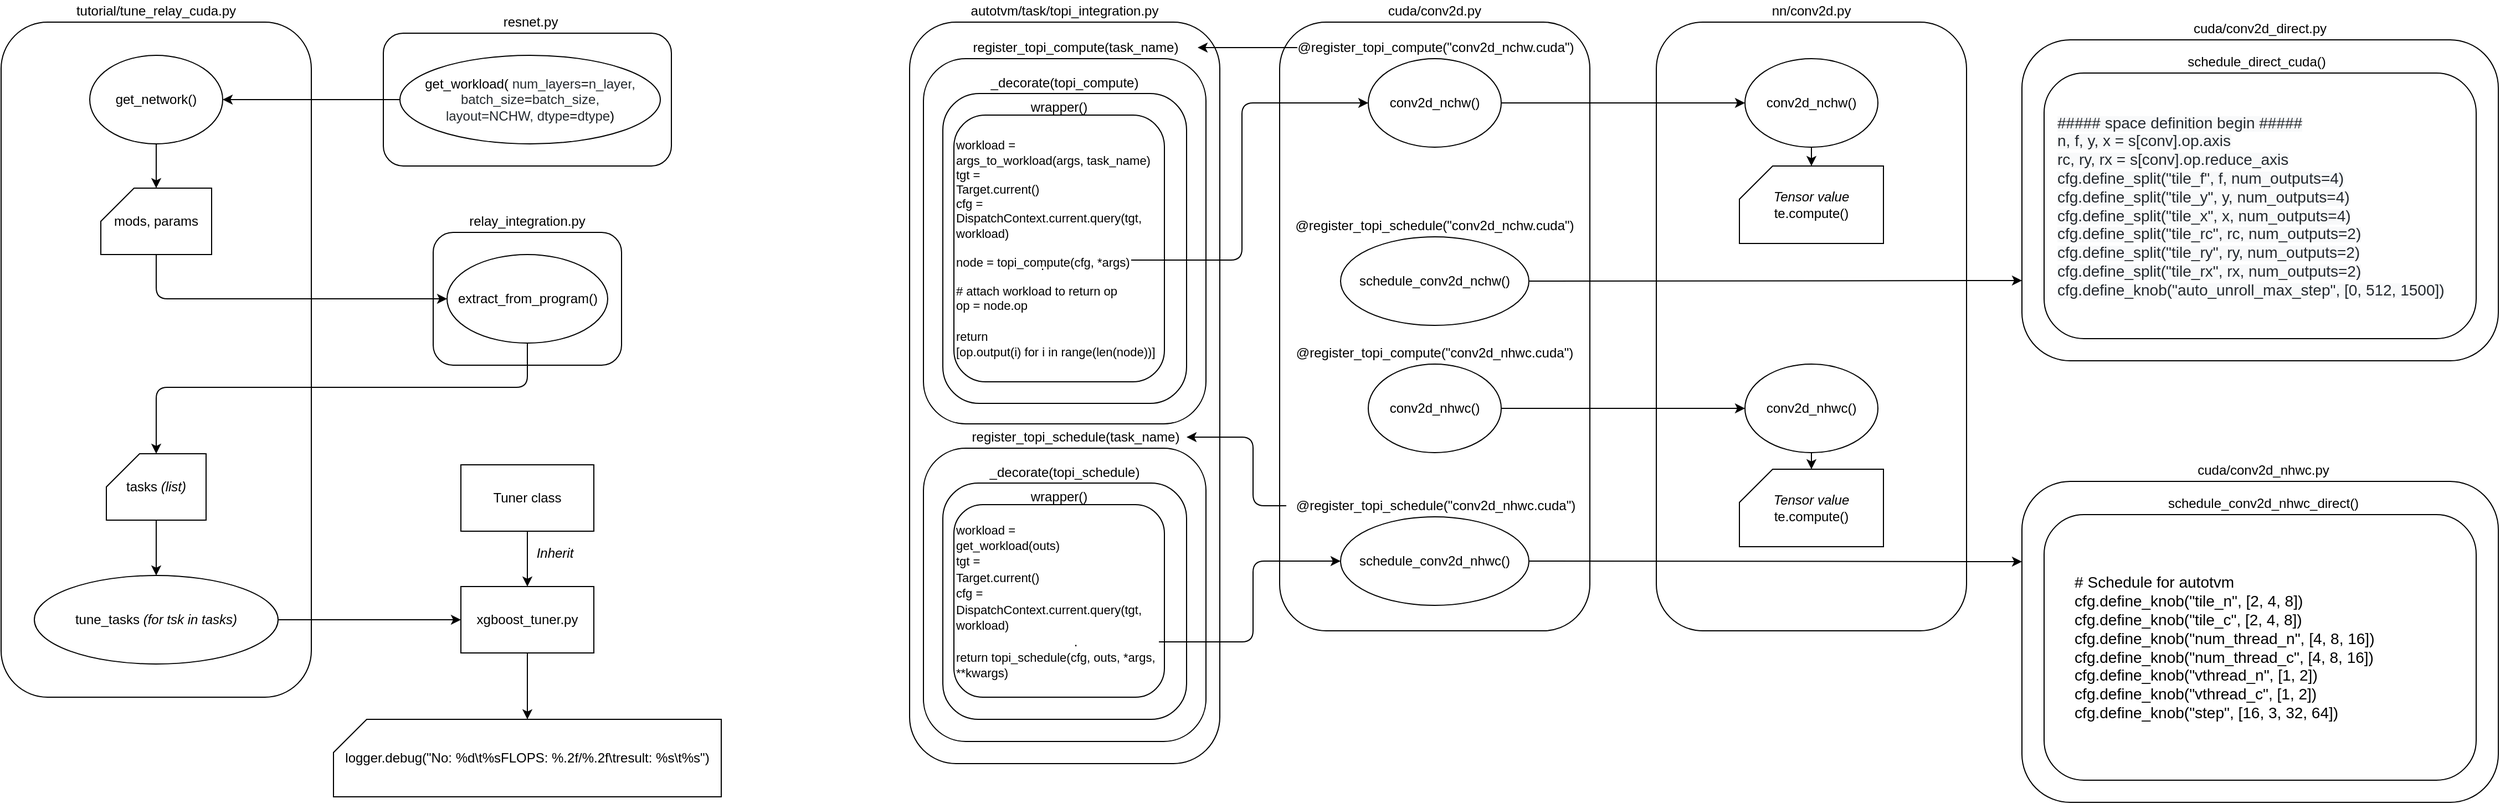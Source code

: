 <mxfile version="14.5.3" type="device"><diagram id="wCiedotzm_cfyvk9230w" name="Page-1"><mxGraphModel dx="1944" dy="639" grid="1" gridSize="10" guides="1" tooltips="1" connect="1" arrows="1" fold="1" page="1" pageScale="1" pageWidth="827" pageHeight="1169" math="0" shadow="0"><root><mxCell id="0"/><mxCell id="1" parent="0"/><mxCell id="jEEPTWQlRt3_6pyRuVlI-5" value="" style="rounded=1;whiteSpace=wrap;html=1;" parent="1" vertex="1"><mxGeometry x="80" y="120" width="280" height="670" as="geometry"/></mxCell><mxCell id="jEEPTWQlRt3_6pyRuVlI-13" value="" style="rounded=1;whiteSpace=wrap;html=1;" parent="1" vertex="1"><mxGeometry x="92.5" y="153" width="255" height="330" as="geometry"/></mxCell><mxCell id="apo-odwjX8M00rgk1qtP-31" value="" style="rounded=1;whiteSpace=wrap;html=1;" parent="1" vertex="1"><mxGeometry x="-395" y="130" width="260" height="120" as="geometry"/></mxCell><mxCell id="apo-odwjX8M00rgk1qtP-29" value="" style="rounded=1;whiteSpace=wrap;html=1;" parent="1" vertex="1"><mxGeometry x="-350" y="310" width="170" height="120" as="geometry"/></mxCell><mxCell id="apo-odwjX8M00rgk1qtP-22" value="" style="rounded=1;whiteSpace=wrap;html=1;" parent="1" vertex="1"><mxGeometry x="-740" y="120" width="280" height="610" as="geometry"/></mxCell><mxCell id="apo-odwjX8M00rgk1qtP-3" value="get_network()" style="ellipse;whiteSpace=wrap;html=1;" parent="1" vertex="1"><mxGeometry x="-660" y="150" width="120" height="80" as="geometry"/></mxCell><mxCell id="apo-odwjX8M00rgk1qtP-5" value="" style="endArrow=classic;html=1;exitX=0;exitY=0.5;exitDx=0;exitDy=0;entryX=1;entryY=0.5;entryDx=0;entryDy=0;" parent="1" source="apo-odwjX8M00rgk1qtP-33" target="apo-odwjX8M00rgk1qtP-3" edge="1"><mxGeometry width="50" height="50" relative="1" as="geometry"><mxPoint x="-285" y="190" as="sourcePoint"/><mxPoint x="-280" y="150" as="targetPoint"/></mxGeometry></mxCell><mxCell id="apo-odwjX8M00rgk1qtP-9" value="mods, params" style="shape=card;whiteSpace=wrap;html=1;" parent="1" vertex="1"><mxGeometry x="-650" y="270" width="100" height="60" as="geometry"/></mxCell><mxCell id="apo-odwjX8M00rgk1qtP-10" value="" style="endArrow=classic;html=1;entryX=0.5;entryY=0;entryDx=0;entryDy=0;entryPerimeter=0;exitX=0.5;exitY=1;exitDx=0;exitDy=0;" parent="1" source="apo-odwjX8M00rgk1qtP-3" target="apo-odwjX8M00rgk1qtP-9" edge="1"><mxGeometry width="50" height="50" relative="1" as="geometry"><mxPoint x="-330" y="330" as="sourcePoint"/><mxPoint x="-280" y="280" as="targetPoint"/></mxGeometry></mxCell><mxCell id="apo-odwjX8M00rgk1qtP-12" value="" style="endArrow=classic;html=1;exitX=0.5;exitY=1;exitDx=0;exitDy=0;exitPerimeter=0;entryX=0;entryY=0.5;entryDx=0;entryDy=0;" parent="1" source="apo-odwjX8M00rgk1qtP-9" target="apo-odwjX8M00rgk1qtP-28" edge="1"><mxGeometry width="50" height="50" relative="1" as="geometry"><mxPoint x="-330" y="380" as="sourcePoint"/><mxPoint x="-280" y="330" as="targetPoint"/><Array as="points"><mxPoint x="-600" y="370"/></Array></mxGeometry></mxCell><mxCell id="apo-odwjX8M00rgk1qtP-13" value="tasks &lt;i&gt;(list)&lt;/i&gt;" style="shape=card;whiteSpace=wrap;html=1;" parent="1" vertex="1"><mxGeometry x="-645" y="510" width="90" height="60" as="geometry"/></mxCell><mxCell id="apo-odwjX8M00rgk1qtP-14" value="" style="endArrow=classic;html=1;exitX=0.5;exitY=1;exitDx=0;exitDy=0;entryX=0.5;entryY=0;entryDx=0;entryDy=0;entryPerimeter=0;" parent="1" source="apo-odwjX8M00rgk1qtP-28" target="apo-odwjX8M00rgk1qtP-13" edge="1"><mxGeometry width="50" height="50" relative="1" as="geometry"><mxPoint x="-600" y="460" as="sourcePoint"/><mxPoint x="-350" y="430" as="targetPoint"/><Array as="points"><mxPoint x="-265" y="450"/><mxPoint x="-600" y="450"/></Array></mxGeometry></mxCell><mxCell id="apo-odwjX8M00rgk1qtP-16" value="tune_tasks &lt;i&gt;(for tsk in tasks)&lt;/i&gt;" style="ellipse;whiteSpace=wrap;html=1;" parent="1" vertex="1"><mxGeometry x="-710" y="620" width="220" height="80" as="geometry"/></mxCell><mxCell id="apo-odwjX8M00rgk1qtP-17" value="" style="endArrow=classic;html=1;exitX=0.5;exitY=1;exitDx=0;exitDy=0;exitPerimeter=0;entryX=0.5;entryY=0;entryDx=0;entryDy=0;" parent="1" source="apo-odwjX8M00rgk1qtP-13" target="apo-odwjX8M00rgk1qtP-16" edge="1"><mxGeometry width="50" height="50" relative="1" as="geometry"><mxPoint x="-400" y="520" as="sourcePoint"/><mxPoint x="-350" y="470" as="targetPoint"/></mxGeometry></mxCell><mxCell id="apo-odwjX8M00rgk1qtP-18" value="xgboost_tuner.py" style="rounded=0;whiteSpace=wrap;html=1;" parent="1" vertex="1"><mxGeometry x="-325" y="630" width="120" height="60" as="geometry"/></mxCell><mxCell id="apo-odwjX8M00rgk1qtP-19" value="" style="endArrow=classic;html=1;exitX=1;exitY=0.5;exitDx=0;exitDy=0;" parent="1" source="apo-odwjX8M00rgk1qtP-16" target="apo-odwjX8M00rgk1qtP-18" edge="1"><mxGeometry width="50" height="50" relative="1" as="geometry"><mxPoint x="-590" y="580" as="sourcePoint"/><mxPoint x="-590" y="630" as="targetPoint"/></mxGeometry></mxCell><mxCell id="apo-odwjX8M00rgk1qtP-20" value="logger.debug(&quot;No: %d\t%sFLOPS: %.2f/%.2f\tresult: %s\t%s&quot;)" style="shape=card;whiteSpace=wrap;html=1;" parent="1" vertex="1"><mxGeometry x="-440" y="750" width="350" height="70" as="geometry"/></mxCell><mxCell id="apo-odwjX8M00rgk1qtP-21" value="" style="endArrow=classic;html=1;exitX=0.5;exitY=1;exitDx=0;exitDy=0;entryX=0.5;entryY=0;entryDx=0;entryDy=0;entryPerimeter=0;" parent="1" source="apo-odwjX8M00rgk1qtP-18" target="apo-odwjX8M00rgk1qtP-20" edge="1"><mxGeometry width="50" height="50" relative="1" as="geometry"><mxPoint x="-620" y="710" as="sourcePoint"/><mxPoint x="-620" y="770" as="targetPoint"/></mxGeometry></mxCell><mxCell id="apo-odwjX8M00rgk1qtP-23" value="tutorial/tune_relay_cuda.py" style="text;html=1;strokeColor=none;fillColor=none;align=center;verticalAlign=middle;whiteSpace=wrap;rounded=0;" parent="1" vertex="1"><mxGeometry x="-620" y="100" width="40" height="20" as="geometry"/></mxCell><mxCell id="apo-odwjX8M00rgk1qtP-24" value="Tuner class" style="rounded=0;whiteSpace=wrap;html=1;" parent="1" vertex="1"><mxGeometry x="-325" y="520" width="120" height="60" as="geometry"/></mxCell><mxCell id="apo-odwjX8M00rgk1qtP-25" value="" style="endArrow=classic;html=1;exitX=0.5;exitY=1;exitDx=0;exitDy=0;entryX=0.5;entryY=0;entryDx=0;entryDy=0;" parent="1" source="apo-odwjX8M00rgk1qtP-24" target="apo-odwjX8M00rgk1qtP-18" edge="1"><mxGeometry width="50" height="50" relative="1" as="geometry"><mxPoint x="-255" y="700" as="sourcePoint"/><mxPoint x="-255" y="760" as="targetPoint"/></mxGeometry></mxCell><mxCell id="apo-odwjX8M00rgk1qtP-26" value="&lt;i&gt;Inherit&lt;/i&gt;" style="text;html=1;strokeColor=none;fillColor=none;align=center;verticalAlign=middle;whiteSpace=wrap;rounded=0;" parent="1" vertex="1"><mxGeometry x="-260" y="590" width="40" height="20" as="geometry"/></mxCell><mxCell id="apo-odwjX8M00rgk1qtP-28" value="extract_from_program()" style="ellipse;whiteSpace=wrap;html=1;" parent="1" vertex="1"><mxGeometry x="-337.5" y="330" width="145" height="80" as="geometry"/></mxCell><mxCell id="apo-odwjX8M00rgk1qtP-30" value="relay_integration.py" style="text;html=1;strokeColor=none;fillColor=none;align=center;verticalAlign=middle;whiteSpace=wrap;rounded=0;" parent="1" vertex="1"><mxGeometry x="-285" y="290" width="40" height="20" as="geometry"/></mxCell><mxCell id="apo-odwjX8M00rgk1qtP-32" value="resnet.py" style="text;html=1;strokeColor=none;fillColor=none;align=center;verticalAlign=middle;whiteSpace=wrap;rounded=0;" parent="1" vertex="1"><mxGeometry x="-282.5" y="110" width="40" height="20" as="geometry"/></mxCell><mxCell id="apo-odwjX8M00rgk1qtP-33" value="get_workload(&lt;span style=&quot;color: rgb(36 , 41 , 46) ; font-family: , &amp;#34;consolas&amp;#34; , &amp;#34;liberation mono&amp;#34; , &amp;#34;menlo&amp;#34; , monospace ; background-color: rgb(255 , 255 , 255)&quot;&gt; &lt;/span&gt;&lt;span class=&quot;pl-s1&quot; style=&quot;box-sizing: border-box ; color: rgb(36 , 41 , 46) ; font-family: , &amp;#34;consolas&amp;#34; , &amp;#34;liberation mono&amp;#34; , &amp;#34;menlo&amp;#34; , monospace ; background-color: rgb(255 , 255 , 255)&quot;&gt;num_layers&lt;/span&gt;&lt;span class=&quot;pl-c1&quot; style=&quot;box-sizing: border-box ; font-family: , &amp;#34;consolas&amp;#34; , &amp;#34;liberation mono&amp;#34; , &amp;#34;menlo&amp;#34; , monospace ; background-color: rgb(255 , 255 , 255)&quot;&gt;=&lt;/span&gt;&lt;span class=&quot;pl-s1&quot; style=&quot;box-sizing: border-box ; color: rgb(36 , 41 , 46) ; font-family: , &amp;#34;consolas&amp;#34; , &amp;#34;liberation mono&amp;#34; , &amp;#34;menlo&amp;#34; , monospace ; background-color: rgb(255 , 255 , 255)&quot;&gt;n_layer&lt;/span&gt;&lt;span style=&quot;color: rgb(36 , 41 , 46) ; font-family: , &amp;#34;consolas&amp;#34; , &amp;#34;liberation mono&amp;#34; , &amp;#34;menlo&amp;#34; , monospace ; background-color: rgb(255 , 255 , 255)&quot;&gt;, &lt;/span&gt;&lt;span class=&quot;pl-s1&quot; style=&quot;box-sizing: border-box ; color: rgb(36 , 41 , 46) ; font-family: , &amp;#34;consolas&amp;#34; , &amp;#34;liberation mono&amp;#34; , &amp;#34;menlo&amp;#34; , monospace ; background-color: rgb(255 , 255 , 255)&quot;&gt;batch_size&lt;/span&gt;&lt;span class=&quot;pl-c1&quot; style=&quot;box-sizing: border-box ; font-family: , &amp;#34;consolas&amp;#34; , &amp;#34;liberation mono&amp;#34; , &amp;#34;menlo&amp;#34; , monospace ; background-color: rgb(255 , 255 , 255)&quot;&gt;=&lt;/span&gt;&lt;span class=&quot;pl-s1&quot; style=&quot;box-sizing: border-box ; color: rgb(36 , 41 , 46) ; font-family: , &amp;#34;consolas&amp;#34; , &amp;#34;liberation mono&amp;#34; , &amp;#34;menlo&amp;#34; , monospace ; background-color: rgb(255 , 255 , 255)&quot;&gt;batch_size&lt;/span&gt;&lt;span style=&quot;color: rgb(36 , 41 , 46) ; font-family: , &amp;#34;consolas&amp;#34; , &amp;#34;liberation mono&amp;#34; , &amp;#34;menlo&amp;#34; , monospace ; background-color: rgb(255 , 255 , 255)&quot;&gt;, &lt;br&gt;layout=NCHW,&amp;nbsp;&lt;/span&gt;&lt;span class=&quot;pl-s1&quot; style=&quot;box-sizing: border-box ; color: rgb(36 , 41 , 46) ; font-family: , &amp;#34;consolas&amp;#34; , &amp;#34;liberation mono&amp;#34; , &amp;#34;menlo&amp;#34; , monospace ; background-color: rgb(255 , 255 , 255)&quot;&gt;&lt;span class=&quot;pl-token&quot; style=&quot;box-sizing: border-box&quot;&gt;dtype&lt;/span&gt;&lt;/span&gt;&lt;span class=&quot;pl-c1&quot; style=&quot;box-sizing: border-box ; font-family: , &amp;#34;consolas&amp;#34; , &amp;#34;liberation mono&amp;#34; , &amp;#34;menlo&amp;#34; , monospace ; background-color: rgb(255 , 255 , 255)&quot;&gt;=&lt;/span&gt;&lt;span class=&quot;pl-s1&quot; style=&quot;box-sizing: border-box ; color: rgb(36 , 41 , 46) ; font-family: , &amp;#34;consolas&amp;#34; , &amp;#34;liberation mono&amp;#34; , &amp;#34;menlo&amp;#34; , monospace ; background-color: rgb(255 , 255 , 255)&quot;&gt;&lt;span class=&quot;pl-token&quot; style=&quot;box-sizing: border-box&quot;&gt;dtype&lt;/span&gt;&lt;/span&gt;)" style="ellipse;whiteSpace=wrap;html=1;" parent="1" vertex="1"><mxGeometry x="-380" y="150" width="235" height="80" as="geometry"/></mxCell><mxCell id="apo-odwjX8M00rgk1qtP-34" value="" style="rounded=1;whiteSpace=wrap;html=1;" parent="1" vertex="1"><mxGeometry x="414" y="120" width="280" height="550" as="geometry"/></mxCell><mxCell id="apo-odwjX8M00rgk1qtP-35" value="cuda/conv2d.py" style="text;html=1;strokeColor=none;fillColor=none;align=center;verticalAlign=middle;whiteSpace=wrap;rounded=0;" parent="1" vertex="1"><mxGeometry x="534" y="100" width="40" height="20" as="geometry"/></mxCell><mxCell id="apo-odwjX8M00rgk1qtP-36" value="conv2d_nchw()" style="ellipse;whiteSpace=wrap;html=1;" parent="1" vertex="1"><mxGeometry x="494" y="153" width="120" height="80" as="geometry"/></mxCell><mxCell id="apo-odwjX8M00rgk1qtP-37" value="" style="rounded=1;whiteSpace=wrap;html=1;" parent="1" vertex="1"><mxGeometry x="754" y="120" width="280" height="550" as="geometry"/></mxCell><mxCell id="apo-odwjX8M00rgk1qtP-38" value="nn/conv2d.py" style="text;html=1;strokeColor=none;fillColor=none;align=center;verticalAlign=middle;whiteSpace=wrap;rounded=0;" parent="1" vertex="1"><mxGeometry x="874" y="100" width="40" height="20" as="geometry"/></mxCell><mxCell id="apo-odwjX8M00rgk1qtP-39" value="conv2d_nchw()" style="ellipse;whiteSpace=wrap;html=1;" parent="1" vertex="1"><mxGeometry x="834" y="153" width="120" height="80" as="geometry"/></mxCell><mxCell id="apo-odwjX8M00rgk1qtP-40" value="schedule_conv2d_nchw()" style="ellipse;whiteSpace=wrap;html=1;" parent="1" vertex="1"><mxGeometry x="469" y="314" width="170" height="80" as="geometry"/></mxCell><mxCell id="apo-odwjX8M00rgk1qtP-45" value="&lt;i&gt;Tensor value&lt;/i&gt;&lt;br&gt;te.compute()" style="shape=card;whiteSpace=wrap;html=1;" parent="1" vertex="1"><mxGeometry x="829" y="250" width="130" height="70" as="geometry"/></mxCell><mxCell id="apo-odwjX8M00rgk1qtP-46" value="" style="endArrow=classic;html=1;exitX=0.5;exitY=1;exitDx=0;exitDy=0;entryX=0.5;entryY=0;entryDx=0;entryDy=0;entryPerimeter=0;" parent="1" source="apo-odwjX8M00rgk1qtP-39" target="apo-odwjX8M00rgk1qtP-45" edge="1"><mxGeometry width="50" height="50" relative="1" as="geometry"><mxPoint x="704" y="290" as="sourcePoint"/><mxPoint x="754" y="240" as="targetPoint"/></mxGeometry></mxCell><mxCell id="apo-odwjX8M00rgk1qtP-47" value="conv2d_nhwc()" style="ellipse;whiteSpace=wrap;html=1;" parent="1" vertex="1"><mxGeometry x="494" y="429" width="120" height="80" as="geometry"/></mxCell><mxCell id="apo-odwjX8M00rgk1qtP-48" value="schedule_conv2d_nhwc()" style="ellipse;whiteSpace=wrap;html=1;" parent="1" vertex="1"><mxGeometry x="469" y="567" width="170" height="80" as="geometry"/></mxCell><mxCell id="apo-odwjX8M00rgk1qtP-51" value="conv2d_nhwc()" style="ellipse;whiteSpace=wrap;html=1;" parent="1" vertex="1"><mxGeometry x="834" y="429" width="120" height="80" as="geometry"/></mxCell><mxCell id="apo-odwjX8M00rgk1qtP-52" value="&lt;i&gt;Tensor value&lt;/i&gt;&lt;br&gt;te.compute()" style="shape=card;whiteSpace=wrap;html=1;" parent="1" vertex="1"><mxGeometry x="829" y="524" width="130" height="70" as="geometry"/></mxCell><mxCell id="apo-odwjX8M00rgk1qtP-53" value="" style="endArrow=classic;html=1;exitX=0.5;exitY=1;exitDx=0;exitDy=0;entryX=0.5;entryY=0;entryDx=0;entryDy=0;entryPerimeter=0;" parent="1" source="apo-odwjX8M00rgk1qtP-51" target="apo-odwjX8M00rgk1qtP-52" edge="1"><mxGeometry width="50" height="50" relative="1" as="geometry"><mxPoint x="704" y="551" as="sourcePoint"/><mxPoint x="754" y="501" as="targetPoint"/></mxGeometry></mxCell><mxCell id="apo-odwjX8M00rgk1qtP-54" value="" style="endArrow=classic;html=1;exitX=1;exitY=0.5;exitDx=0;exitDy=0;entryX=0;entryY=0.5;entryDx=0;entryDy=0;" parent="1" source="apo-odwjX8M00rgk1qtP-36" target="apo-odwjX8M00rgk1qtP-39" edge="1"><mxGeometry width="50" height="50" relative="1" as="geometry"><mxPoint x="764" y="370" as="sourcePoint"/><mxPoint x="814" y="320" as="targetPoint"/></mxGeometry></mxCell><mxCell id="apo-odwjX8M00rgk1qtP-55" value="" style="endArrow=classic;html=1;exitX=1;exitY=0.5;exitDx=0;exitDy=0;entryX=0;entryY=0.5;entryDx=0;entryDy=0;" parent="1" source="apo-odwjX8M00rgk1qtP-47" target="apo-odwjX8M00rgk1qtP-51" edge="1"><mxGeometry width="50" height="50" relative="1" as="geometry"><mxPoint x="624" y="201" as="sourcePoint"/><mxPoint x="844.0" y="201" as="targetPoint"/></mxGeometry></mxCell><mxCell id="apo-odwjX8M00rgk1qtP-56" value="" style="rounded=1;whiteSpace=wrap;html=1;" parent="1" vertex="1"><mxGeometry x="1084" y="136" width="430" height="290" as="geometry"/></mxCell><mxCell id="apo-odwjX8M00rgk1qtP-57" value="cuda/conv2d_direct.py" style="text;html=1;strokeColor=none;fillColor=none;align=center;verticalAlign=middle;whiteSpace=wrap;rounded=0;" parent="1" vertex="1"><mxGeometry x="1279" y="116" width="40" height="20" as="geometry"/></mxCell><mxCell id="apo-odwjX8M00rgk1qtP-66" value="&#10;&#10;&lt;font color=&quot;#24292e&quot; style=&quot;font-family: helvetica; font-size: 12px; font-style: normal; font-weight: 400; letter-spacing: normal; text-indent: 0px; text-transform: none; word-spacing: 0px; background-color: rgb(248, 249, 250);&quot;&gt;&lt;span style=&quot;font-size: 14px&quot;&gt;##### space definition begin #####&lt;/span&gt;&lt;/font&gt;&lt;table class=&quot;highlight tab-size js-file-line-container&quot; style=&quot;color: rgb(0, 0, 0); font-family: helvetica; font-size: 12px; font-style: normal; font-weight: 400; letter-spacing: normal; text-transform: none; word-spacing: 0px; border-spacing: 0px; border-collapse: collapse; background-color: rgb(255, 255, 255);&quot;&gt;&lt;/table&gt;&lt;font color=&quot;#24292e&quot; style=&quot;font-family: helvetica; font-size: 12px; font-style: normal; font-weight: 400; letter-spacing: normal; text-indent: 0px; text-transform: none; word-spacing: 0px; background-color: rgb(248, 249, 250);&quot;&gt;&lt;span style=&quot;font-size: 14px&quot;&gt;n, f, y, x = s[conv].op.axis&lt;/span&gt;&lt;/font&gt;&lt;table class=&quot;highlight tab-size js-file-line-container&quot; style=&quot;color: rgb(0, 0, 0); font-family: helvetica; font-size: 12px; font-style: normal; font-weight: 400; letter-spacing: normal; text-transform: none; word-spacing: 0px; border-spacing: 0px; border-collapse: collapse; background-color: rgb(255, 255, 255);&quot;&gt;&lt;/table&gt;&lt;font color=&quot;#24292e&quot; style=&quot;font-family: helvetica; font-size: 12px; font-style: normal; font-weight: 400; letter-spacing: normal; text-indent: 0px; text-transform: none; word-spacing: 0px; background-color: rgb(248, 249, 250);&quot;&gt;&lt;span style=&quot;font-size: 14px&quot;&gt;rc, ry, rx = s[conv].op.reduce_axis&lt;/span&gt;&lt;/font&gt;&lt;table class=&quot;highlight tab-size js-file-line-container&quot; style=&quot;color: rgb(0, 0, 0); font-family: helvetica; font-size: 12px; font-style: normal; font-weight: 400; letter-spacing: normal; text-transform: none; word-spacing: 0px; border-spacing: 0px; border-collapse: collapse; background-color: rgb(255, 255, 255);&quot;&gt;&lt;/table&gt;&lt;font color=&quot;#24292e&quot; style=&quot;font-family: helvetica; font-size: 12px; font-style: normal; font-weight: 400; letter-spacing: normal; text-indent: 0px; text-transform: none; word-spacing: 0px; background-color: rgb(248, 249, 250);&quot;&gt;&lt;span style=&quot;font-size: 14px&quot;&gt;cfg.define_split(&quot;tile_f&quot;, f, num_outputs=4)&lt;/span&gt;&lt;/font&gt;&lt;table class=&quot;highlight tab-size js-file-line-container&quot; style=&quot;color: rgb(0, 0, 0); font-family: helvetica; font-size: 12px; font-style: normal; font-weight: 400; letter-spacing: normal; text-transform: none; word-spacing: 0px; border-spacing: 0px; border-collapse: collapse; background-color: rgb(255, 255, 255);&quot;&gt;&lt;/table&gt;&lt;font color=&quot;#24292e&quot; style=&quot;font-family: helvetica; font-size: 12px; font-style: normal; font-weight: 400; letter-spacing: normal; text-indent: 0px; text-transform: none; word-spacing: 0px; background-color: rgb(248, 249, 250);&quot;&gt;&lt;span style=&quot;font-size: 14px&quot;&gt;cfg.define_split(&quot;tile_y&quot;, y, num_outputs=4)&lt;/span&gt;&lt;/font&gt;&lt;table class=&quot;highlight tab-size js-file-line-container&quot; style=&quot;color: rgb(0, 0, 0); font-family: helvetica; font-size: 12px; font-style: normal; font-weight: 400; letter-spacing: normal; text-transform: none; word-spacing: 0px; border-spacing: 0px; border-collapse: collapse; background-color: rgb(255, 255, 255);&quot;&gt;&lt;/table&gt;&lt;font color=&quot;#24292e&quot; style=&quot;font-family: helvetica; font-size: 12px; font-style: normal; font-weight: 400; letter-spacing: normal; text-indent: 0px; text-transform: none; word-spacing: 0px; background-color: rgb(248, 249, 250);&quot;&gt;&lt;span style=&quot;font-size: 14px&quot;&gt;cfg.define_split(&quot;tile_x&quot;, x, num_outputs=4)&lt;/span&gt;&lt;/font&gt;&lt;table class=&quot;highlight tab-size js-file-line-container&quot; style=&quot;color: rgb(0, 0, 0); font-family: helvetica; font-size: 12px; font-style: normal; font-weight: 400; letter-spacing: normal; text-transform: none; word-spacing: 0px; border-spacing: 0px; border-collapse: collapse; background-color: rgb(255, 255, 255);&quot;&gt;&lt;/table&gt;&lt;font color=&quot;#24292e&quot; style=&quot;font-family: helvetica; font-size: 12px; font-style: normal; font-weight: 400; letter-spacing: normal; text-indent: 0px; text-transform: none; word-spacing: 0px; background-color: rgb(248, 249, 250);&quot;&gt;&lt;span style=&quot;font-size: 14px&quot;&gt;cfg.define_split(&quot;tile_rc&quot;, rc, num_outputs=2)&lt;/span&gt;&lt;/font&gt;&lt;table class=&quot;highlight tab-size js-file-line-container&quot; style=&quot;color: rgb(0, 0, 0); font-family: helvetica; font-size: 12px; font-style: normal; font-weight: 400; letter-spacing: normal; text-transform: none; word-spacing: 0px; border-spacing: 0px; border-collapse: collapse; background-color: rgb(255, 255, 255);&quot;&gt;&lt;/table&gt;&lt;font color=&quot;#24292e&quot; style=&quot;font-family: helvetica; font-size: 12px; font-style: normal; font-weight: 400; letter-spacing: normal; text-indent: 0px; text-transform: none; word-spacing: 0px; background-color: rgb(248, 249, 250);&quot;&gt;&lt;span style=&quot;font-size: 14px&quot;&gt;cfg.define_split(&quot;tile_ry&quot;, ry, num_outputs=2)&lt;/span&gt;&lt;/font&gt;&lt;table class=&quot;highlight tab-size js-file-line-container&quot; style=&quot;color: rgb(0, 0, 0); font-family: helvetica; font-size: 12px; font-style: normal; font-weight: 400; letter-spacing: normal; text-transform: none; word-spacing: 0px; border-spacing: 0px; border-collapse: collapse; background-color: rgb(255, 255, 255);&quot;&gt;&lt;/table&gt;&lt;font color=&quot;#24292e&quot; style=&quot;font-family: helvetica; font-size: 12px; font-style: normal; font-weight: 400; letter-spacing: normal; text-indent: 0px; text-transform: none; word-spacing: 0px; background-color: rgb(248, 249, 250);&quot;&gt;&lt;span style=&quot;font-size: 14px&quot;&gt;cfg.define_split(&quot;tile_rx&quot;, rx, num_outputs=2)&lt;/span&gt;&lt;/font&gt;&lt;table class=&quot;highlight tab-size js-file-line-container&quot; style=&quot;color: rgb(0, 0, 0); font-family: helvetica; font-size: 12px; font-style: normal; font-weight: 400; letter-spacing: normal; text-transform: none; word-spacing: 0px; border-spacing: 0px; border-collapse: collapse; background-color: rgb(255, 255, 255);&quot;&gt;&lt;/table&gt;&lt;font color=&quot;#24292e&quot; style=&quot;font-family: helvetica; font-size: 12px; font-style: normal; font-weight: 400; letter-spacing: normal; text-indent: 0px; text-transform: none; word-spacing: 0px; background-color: rgb(248, 249, 250);&quot;&gt;&lt;span style=&quot;font-size: 14px&quot;&gt;cfg.define_knob(&quot;auto_unroll_max_step&quot;, [0, 512, 1500])&lt;/span&gt;&lt;/font&gt;&#10;&#10;" style="rounded=1;whiteSpace=wrap;html=1;align=left;spacingLeft=10;" parent="1" vertex="1"><mxGeometry x="1104" y="166" width="390" height="240" as="geometry"/></mxCell><mxCell id="apo-odwjX8M00rgk1qtP-67" value="schedule_direct_cuda()" style="text;html=1;strokeColor=none;fillColor=none;align=center;verticalAlign=middle;whiteSpace=wrap;rounded=0;" parent="1" vertex="1"><mxGeometry x="1276" y="146" width="40" height="20" as="geometry"/></mxCell><mxCell id="apo-odwjX8M00rgk1qtP-68" value="" style="endArrow=classic;html=1;exitX=1;exitY=0.5;exitDx=0;exitDy=0;entryX=0;entryY=0.75;entryDx=0;entryDy=0;" parent="1" source="apo-odwjX8M00rgk1qtP-40" target="apo-odwjX8M00rgk1qtP-56" edge="1"><mxGeometry width="50" height="50" relative="1" as="geometry"><mxPoint x="624" y="190" as="sourcePoint"/><mxPoint x="844.0" y="190" as="targetPoint"/></mxGeometry></mxCell><mxCell id="apo-odwjX8M00rgk1qtP-69" value="" style="rounded=1;whiteSpace=wrap;html=1;" parent="1" vertex="1"><mxGeometry x="1084" y="535" width="430" height="290" as="geometry"/></mxCell><mxCell id="apo-odwjX8M00rgk1qtP-70" value="cuda/conv2d_nhwc.py" style="text;html=1;strokeColor=none;fillColor=none;align=center;verticalAlign=middle;whiteSpace=wrap;rounded=0;" parent="1" vertex="1"><mxGeometry x="1282" y="515" width="40" height="20" as="geometry"/></mxCell><mxCell id="apo-odwjX8M00rgk1qtP-71" value="&lt;div style=&quot;font-size: 14px&quot;&gt;&lt;font style=&quot;font-size: 14px&quot;&gt;&amp;nbsp; &amp;nbsp; # Schedule for autotvm&lt;/font&gt;&lt;/div&gt;&lt;div style=&quot;font-size: 14px&quot;&gt;&lt;font style=&quot;font-size: 14px&quot;&gt;&amp;nbsp; &amp;nbsp; cfg.define_knob(&quot;tile_n&quot;, [2, 4, 8])&lt;/font&gt;&lt;/div&gt;&lt;div style=&quot;font-size: 14px&quot;&gt;&lt;font style=&quot;font-size: 14px&quot;&gt;&amp;nbsp; &amp;nbsp; cfg.define_knob(&quot;tile_c&quot;, [2, 4, 8])&lt;/font&gt;&lt;/div&gt;&lt;div style=&quot;font-size: 14px&quot;&gt;&lt;font style=&quot;font-size: 14px&quot;&gt;&amp;nbsp; &amp;nbsp; cfg.define_knob(&quot;num_thread_n&quot;, [4, 8, 16])&lt;/font&gt;&lt;/div&gt;&lt;div style=&quot;font-size: 14px&quot;&gt;&lt;font style=&quot;font-size: 14px&quot;&gt;&amp;nbsp; &amp;nbsp; cfg.define_knob(&quot;num_thread_c&quot;, [4, 8, 16])&lt;/font&gt;&lt;/div&gt;&lt;div style=&quot;font-size: 14px&quot;&gt;&lt;font style=&quot;font-size: 14px&quot;&gt;&amp;nbsp; &amp;nbsp; cfg.define_knob(&quot;vthread_n&quot;, [1, 2])&lt;/font&gt;&lt;/div&gt;&lt;div style=&quot;font-size: 14px&quot;&gt;&lt;font style=&quot;font-size: 14px&quot;&gt;&amp;nbsp; &amp;nbsp; cfg.define_knob(&quot;vthread_c&quot;, [1, 2])&lt;/font&gt;&lt;/div&gt;&lt;div style=&quot;font-size: 14px&quot;&gt;&lt;font style=&quot;font-size: 14px&quot;&gt;&amp;nbsp; &amp;nbsp; cfg.define_knob(&quot;step&quot;, [16, 3, 32, 64])&lt;/font&gt;&lt;/div&gt;" style="rounded=1;whiteSpace=wrap;html=1;align=left;spacingLeft=10;" parent="1" vertex="1"><mxGeometry x="1104" y="565" width="390" height="240" as="geometry"/></mxCell><mxCell id="apo-odwjX8M00rgk1qtP-72" value="schedule_conv2d_nhwc_direct()" style="text;html=1;strokeColor=none;fillColor=none;align=center;verticalAlign=middle;whiteSpace=wrap;rounded=0;" parent="1" vertex="1"><mxGeometry x="1282" y="545" width="40" height="20" as="geometry"/></mxCell><mxCell id="apo-odwjX8M00rgk1qtP-73" value="" style="endArrow=classic;html=1;exitX=1;exitY=0.5;exitDx=0;exitDy=0;entryX=0;entryY=0.25;entryDx=0;entryDy=0;" parent="1" source="apo-odwjX8M00rgk1qtP-48" target="apo-odwjX8M00rgk1qtP-69" edge="1"><mxGeometry width="50" height="50" relative="1" as="geometry"><mxPoint x="624" y="460" as="sourcePoint"/><mxPoint x="844.0" y="460" as="targetPoint"/></mxGeometry></mxCell><mxCell id="jEEPTWQlRt3_6pyRuVlI-2" value="@register_topi_compute(&quot;conv2d_nchw.cuda&quot;)" style="text;html=1;strokeColor=none;fillColor=none;align=center;verticalAlign=middle;whiteSpace=wrap;rounded=0;" parent="1" vertex="1"><mxGeometry x="430" y="133" width="250" height="20" as="geometry"/></mxCell><mxCell id="jEEPTWQlRt3_6pyRuVlI-4" value="@register_topi_compute(&quot;conv2d_nhwc.cuda&quot;)" style="text;html=1;strokeColor=none;fillColor=none;align=center;verticalAlign=middle;whiteSpace=wrap;rounded=0;" parent="1" vertex="1"><mxGeometry x="534" y="409" width="40" height="20" as="geometry"/></mxCell><mxCell id="jEEPTWQlRt3_6pyRuVlI-6" value="autotvm/task/topi_integration.py" style="text;html=1;strokeColor=none;fillColor=none;align=center;verticalAlign=middle;whiteSpace=wrap;rounded=0;" parent="1" vertex="1"><mxGeometry x="200" y="100" width="40" height="20" as="geometry"/></mxCell><mxCell id="jEEPTWQlRt3_6pyRuVlI-7" value="" style="rounded=1;whiteSpace=wrap;html=1;" parent="1" vertex="1"><mxGeometry x="110" y="184.5" width="220" height="280" as="geometry"/></mxCell><mxCell id="jEEPTWQlRt3_6pyRuVlI-8" value="_decorate(topi_compute)" style="text;html=1;strokeColor=none;fillColor=none;align=center;verticalAlign=middle;whiteSpace=wrap;rounded=0;" parent="1" vertex="1"><mxGeometry x="200" y="164.5" width="40" height="20" as="geometry"/></mxCell><mxCell id="jEEPTWQlRt3_6pyRuVlI-9" value="&lt;div style=&quot;font-size: 11px&quot;&gt;&lt;font style=&quot;font-size: 11px&quot;&gt;workload =&amp;nbsp;&lt;/font&gt;&lt;/div&gt;&lt;div style=&quot;font-size: 11px&quot;&gt;&lt;font style=&quot;font-size: 11px&quot;&gt;args_to_workload(args, task_name)&lt;/font&gt;&lt;/div&gt;&lt;div style=&quot;font-size: 11px&quot;&gt;&lt;font style=&quot;font-size: 11px&quot;&gt;tgt =&amp;nbsp;&lt;/font&gt;&lt;/div&gt;&lt;div style=&quot;font-size: 11px&quot;&gt;&lt;font style=&quot;font-size: 11px&quot;&gt;Target.current()&lt;/font&gt;&lt;/div&gt;&lt;div style=&quot;font-size: 11px&quot;&gt;&lt;font style=&quot;font-size: 11px&quot;&gt;cfg =&amp;nbsp;&lt;/font&gt;&lt;/div&gt;&lt;div style=&quot;font-size: 11px&quot;&gt;&lt;font style=&quot;font-size: 11px&quot;&gt;DispatchContext.current.query(tgt, workload)&lt;/font&gt;&lt;/div&gt;&lt;div style=&quot;font-size: 11px&quot;&gt;&lt;font style=&quot;font-size: 11px&quot;&gt;&lt;br&gt;&lt;/font&gt;&lt;/div&gt;&lt;div style=&quot;font-size: 11px&quot;&gt;&lt;font style=&quot;font-size: 11px&quot;&gt;node = topi_compute(cfg, *args)&lt;/font&gt;&lt;/div&gt;&lt;div style=&quot;font-size: 11px&quot;&gt;&lt;font style=&quot;font-size: 11px&quot;&gt;&lt;br&gt;&lt;/font&gt;&lt;/div&gt;&lt;div style=&quot;font-size: 11px&quot;&gt;&lt;font style=&quot;font-size: 11px&quot;&gt;# attach workload to return op&lt;/font&gt;&lt;/div&gt;&lt;div style=&quot;font-size: 11px&quot;&gt;&lt;font style=&quot;font-size: 11px&quot;&gt;op = node.op&lt;/font&gt;&lt;/div&gt;&lt;div style=&quot;font-size: 11px&quot;&gt;&lt;font style=&quot;font-size: 11px&quot;&gt;&lt;br&gt;&lt;/font&gt;&lt;/div&gt;&lt;div&gt;&lt;font&gt;&lt;span style=&quot;font-size: 11px&quot;&gt;return&amp;nbsp;&lt;/span&gt;&lt;/font&gt;&lt;/div&gt;&lt;div&gt;&lt;font&gt;&lt;span style=&quot;font-size: 11px&quot;&gt;[op.output(i) for i in range(len(node))]&lt;/span&gt;&lt;br&gt;&lt;/font&gt;&lt;/div&gt;" style="rounded=1;whiteSpace=wrap;html=1;align=left;verticalAlign=middle;" parent="1" vertex="1"><mxGeometry x="120" y="204" width="190" height="241" as="geometry"/></mxCell><mxCell id="jEEPTWQlRt3_6pyRuVlI-10" value="wrapper()" style="text;html=1;strokeColor=none;fillColor=none;align=center;verticalAlign=middle;whiteSpace=wrap;rounded=0;" parent="1" vertex="1"><mxGeometry x="195" y="187" width="40" height="20" as="geometry"/></mxCell><mxCell id="jEEPTWQlRt3_6pyRuVlI-11" value="@register_topi_schedule(&quot;conv2d_nchw.cuda&quot;)" style="text;html=1;strokeColor=none;fillColor=none;align=center;verticalAlign=middle;whiteSpace=wrap;rounded=0;" parent="1" vertex="1"><mxGeometry x="534" y="294" width="40" height="20" as="geometry"/></mxCell><mxCell id="jEEPTWQlRt3_6pyRuVlI-12" value="@register_topi_schedule(&quot;conv2d_nhwc.cuda&quot;)" style="text;html=1;strokeColor=none;fillColor=none;align=center;verticalAlign=middle;whiteSpace=wrap;rounded=0;" parent="1" vertex="1"><mxGeometry x="420" y="547" width="270" height="20" as="geometry"/></mxCell><mxCell id="jEEPTWQlRt3_6pyRuVlI-14" value="register_topi_compute(task_name)" style="text;html=1;strokeColor=none;fillColor=none;align=center;verticalAlign=middle;whiteSpace=wrap;rounded=0;" parent="1" vertex="1"><mxGeometry x="120" y="133" width="220" height="20" as="geometry"/></mxCell><mxCell id="jEEPTWQlRt3_6pyRuVlI-15" value="" style="endArrow=classic;html=1;entryX=1;entryY=0.5;entryDx=0;entryDy=0;exitX=0;exitY=0.5;exitDx=0;exitDy=0;" parent="1" source="jEEPTWQlRt3_6pyRuVlI-2" target="jEEPTWQlRt3_6pyRuVlI-14" edge="1"><mxGeometry width="50" height="50" relative="1" as="geometry"><mxPoint x="410" y="300" as="sourcePoint"/><mxPoint x="460" y="250" as="targetPoint"/></mxGeometry></mxCell><mxCell id="jEEPTWQlRt3_6pyRuVlI-16" value="" style="endArrow=classic;html=1;entryX=0;entryY=0.5;entryDx=0;entryDy=0;exitX=1;exitY=0.25;exitDx=0;exitDy=0;" parent="1" source="jEEPTWQlRt3_6pyRuVlI-18" target="apo-odwjX8M00rgk1qtP-36" edge="1"><mxGeometry width="50" height="50" relative="1" as="geometry"><mxPoint x="380" y="310" as="sourcePoint"/><mxPoint x="350" y="153" as="targetPoint"/><Array as="points"><mxPoint x="380" y="335"/><mxPoint x="380" y="193"/></Array></mxGeometry></mxCell><mxCell id="jEEPTWQlRt3_6pyRuVlI-18" value="." style="text;html=1;strokeColor=none;fillColor=none;align=center;verticalAlign=middle;whiteSpace=wrap;rounded=0;dashed=1;" parent="1" vertex="1"><mxGeometry x="120" y="330" width="160" height="20" as="geometry"/></mxCell><mxCell id="jEEPTWQlRt3_6pyRuVlI-19" value="" style="rounded=1;whiteSpace=wrap;html=1;" parent="1" vertex="1"><mxGeometry x="92.5" y="505" width="255" height="265" as="geometry"/></mxCell><mxCell id="jEEPTWQlRt3_6pyRuVlI-20" value="" style="rounded=1;whiteSpace=wrap;html=1;" parent="1" vertex="1"><mxGeometry x="110" y="536.5" width="220" height="213.5" as="geometry"/></mxCell><mxCell id="jEEPTWQlRt3_6pyRuVlI-21" value="_decorate(topi_schedule)" style="text;html=1;strokeColor=none;fillColor=none;align=center;verticalAlign=middle;whiteSpace=wrap;rounded=0;" parent="1" vertex="1"><mxGeometry x="200" y="516.5" width="40" height="20" as="geometry"/></mxCell><mxCell id="jEEPTWQlRt3_6pyRuVlI-22" value="&lt;div&gt;&lt;div&gt;&lt;span style=&quot;font-size: 11px&quot;&gt;workload =&amp;nbsp;&lt;/span&gt;&lt;/div&gt;&lt;div&gt;&lt;span style=&quot;font-size: 11px&quot;&gt;get_workload(outs)&lt;/span&gt;&lt;/div&gt;&lt;div&gt;&lt;span style=&quot;font-size: 11px&quot;&gt;tgt =&amp;nbsp;&lt;/span&gt;&lt;/div&gt;&lt;div&gt;&lt;span style=&quot;font-size: 11px&quot;&gt;Target.current()&lt;/span&gt;&lt;/div&gt;&lt;div&gt;&lt;span style=&quot;font-size: 11px&quot;&gt;cfg = DispatchContext.current.query(tgt, workload)&lt;/span&gt;&lt;/div&gt;&lt;div&gt;&lt;span style=&quot;font-size: 11px&quot;&gt;&lt;br&gt;&lt;/span&gt;&lt;/div&gt;&lt;div&gt;&lt;span style=&quot;font-size: 11px&quot;&gt;return topi_schedule(cfg, outs, *args, **kwargs)&lt;/span&gt;&lt;/div&gt;&lt;/div&gt;" style="rounded=1;whiteSpace=wrap;html=1;align=left;verticalAlign=middle;" parent="1" vertex="1"><mxGeometry x="120" y="556" width="190" height="174" as="geometry"/></mxCell><mxCell id="jEEPTWQlRt3_6pyRuVlI-23" value="wrapper()" style="text;html=1;strokeColor=none;fillColor=none;align=center;verticalAlign=middle;whiteSpace=wrap;rounded=0;" parent="1" vertex="1"><mxGeometry x="195" y="539" width="40" height="20" as="geometry"/></mxCell><mxCell id="jEEPTWQlRt3_6pyRuVlI-24" value="register_topi_schedule(task_name)" style="text;html=1;strokeColor=none;fillColor=none;align=center;verticalAlign=middle;whiteSpace=wrap;rounded=0;" parent="1" vertex="1"><mxGeometry x="130" y="485" width="200" height="20" as="geometry"/></mxCell><mxCell id="jEEPTWQlRt3_6pyRuVlI-25" value="." style="text;html=1;strokeColor=none;fillColor=none;align=center;verticalAlign=middle;whiteSpace=wrap;rounded=0;dashed=1;" parent="1" vertex="1"><mxGeometry x="155" y="670" width="150" height="20" as="geometry"/></mxCell><mxCell id="jEEPTWQlRt3_6pyRuVlI-27" value="" style="endArrow=classic;html=1;entryX=1;entryY=0.5;entryDx=0;entryDy=0;exitX=0;exitY=0.5;exitDx=0;exitDy=0;" parent="1" source="jEEPTWQlRt3_6pyRuVlI-12" target="jEEPTWQlRt3_6pyRuVlI-24" edge="1"><mxGeometry width="50" height="50" relative="1" as="geometry"><mxPoint x="390" y="560" as="sourcePoint"/><mxPoint x="350" y="153" as="targetPoint"/><Array as="points"><mxPoint x="390" y="557"/><mxPoint x="390" y="495"/></Array></mxGeometry></mxCell><mxCell id="jEEPTWQlRt3_6pyRuVlI-28" value="" style="endArrow=classic;html=1;exitX=1;exitY=0.5;exitDx=0;exitDy=0;entryX=0;entryY=0.5;entryDx=0;entryDy=0;" parent="1" source="jEEPTWQlRt3_6pyRuVlI-25" target="apo-odwjX8M00rgk1qtP-48" edge="1"><mxGeometry width="50" height="50" relative="1" as="geometry"><mxPoint x="624.0" y="479" as="sourcePoint"/><mxPoint x="844.0" y="479" as="targetPoint"/><Array as="points"><mxPoint x="390" y="680"/><mxPoint x="390" y="607"/></Array></mxGeometry></mxCell></root></mxGraphModel></diagram></mxfile>